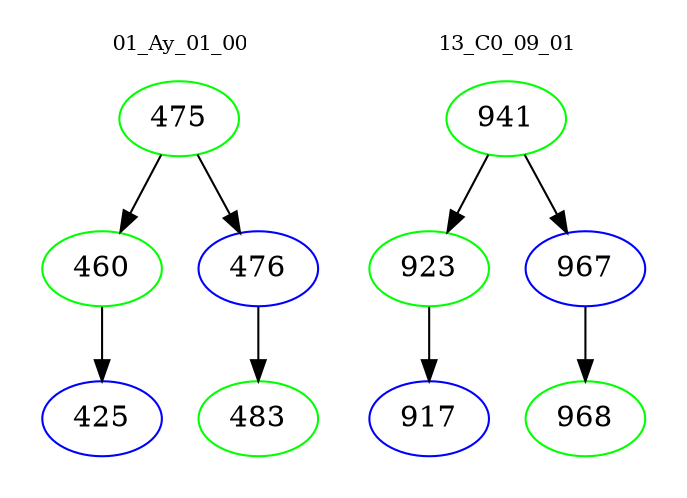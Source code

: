 digraph{
subgraph cluster_0 {
color = white
label = "01_Ay_01_00";
fontsize=10;
T0_475 [label="475", color="green"]
T0_475 -> T0_460 [color="black"]
T0_460 [label="460", color="green"]
T0_460 -> T0_425 [color="black"]
T0_425 [label="425", color="blue"]
T0_475 -> T0_476 [color="black"]
T0_476 [label="476", color="blue"]
T0_476 -> T0_483 [color="black"]
T0_483 [label="483", color="green"]
}
subgraph cluster_1 {
color = white
label = "13_C0_09_01";
fontsize=10;
T1_941 [label="941", color="green"]
T1_941 -> T1_923 [color="black"]
T1_923 [label="923", color="green"]
T1_923 -> T1_917 [color="black"]
T1_917 [label="917", color="blue"]
T1_941 -> T1_967 [color="black"]
T1_967 [label="967", color="blue"]
T1_967 -> T1_968 [color="black"]
T1_968 [label="968", color="green"]
}
}
